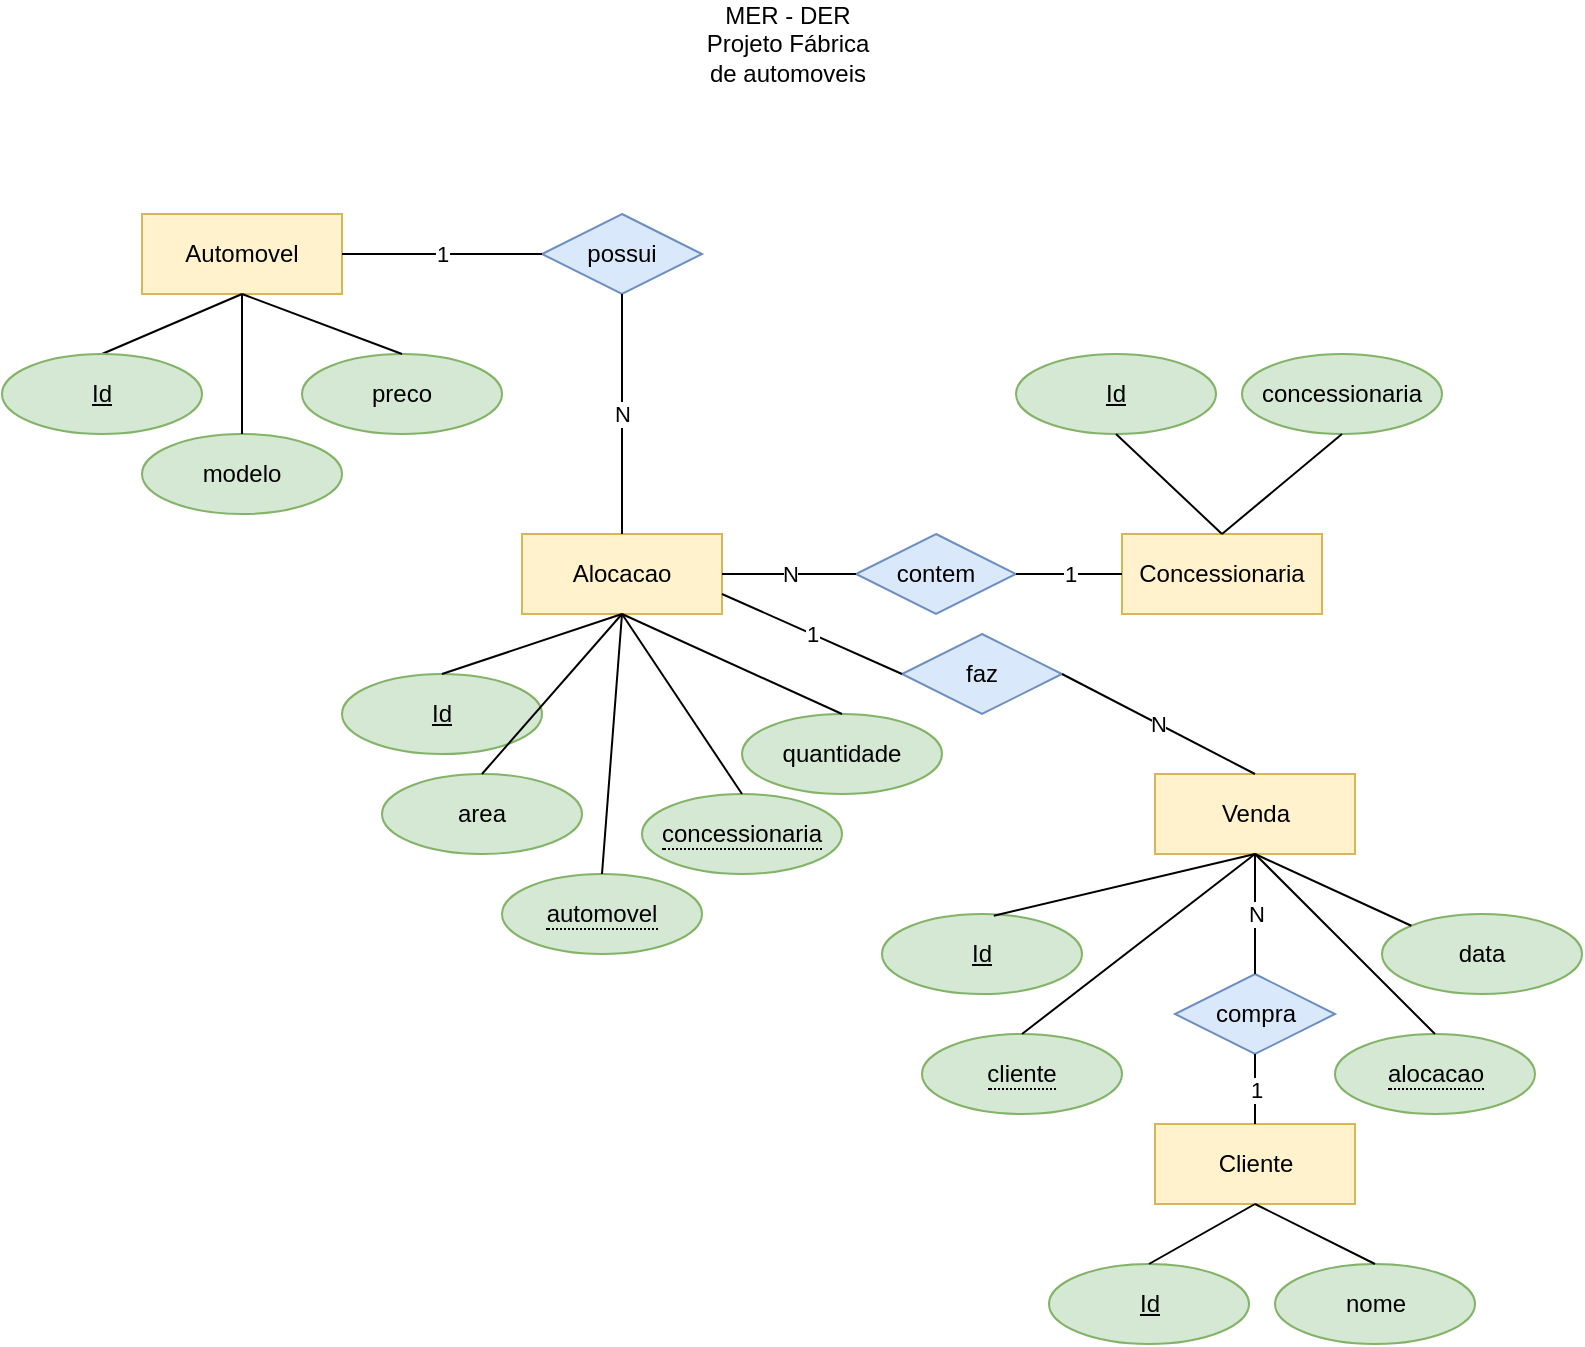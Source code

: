 <mxfile version="28.2.8">
  <diagram name="Página-1" id="9vZJ7YrCy0OgQ9qXh5b9">
    <mxGraphModel dx="1389" dy="749" grid="1" gridSize="10" guides="1" tooltips="1" connect="1" arrows="1" fold="1" page="1" pageScale="1" pageWidth="827" pageHeight="1169" math="0" shadow="0">
      <root>
        <mxCell id="0" />
        <mxCell id="1" parent="0" />
        <mxCell id="4c-o3fyn7Z1UKCA1IbDz-1" value="MER - DER&lt;div&gt;Projeto Fábrica de automoveis&lt;/div&gt;" style="text;html=1;whiteSpace=wrap;strokeColor=none;fillColor=none;align=center;verticalAlign=middle;rounded=0;" vertex="1" parent="1">
          <mxGeometry x="380" y="30" width="86" height="30" as="geometry" />
        </mxCell>
        <mxCell id="4c-o3fyn7Z1UKCA1IbDz-2" value="Automovel" style="whiteSpace=wrap;html=1;align=center;fillColor=#fff2cc;strokeColor=#d6b656;" vertex="1" parent="1">
          <mxGeometry x="100" y="130" width="100" height="40" as="geometry" />
        </mxCell>
        <mxCell id="4c-o3fyn7Z1UKCA1IbDz-3" value="Concessionaria" style="whiteSpace=wrap;html=1;align=center;fillColor=#fff2cc;strokeColor=#d6b656;" vertex="1" parent="1">
          <mxGeometry x="590" y="290" width="100" height="40" as="geometry" />
        </mxCell>
        <mxCell id="4c-o3fyn7Z1UKCA1IbDz-4" value="Cliente" style="whiteSpace=wrap;html=1;align=center;fillColor=#fff2cc;strokeColor=#d6b656;" vertex="1" parent="1">
          <mxGeometry x="606.5" y="585" width="100" height="40" as="geometry" />
        </mxCell>
        <mxCell id="4c-o3fyn7Z1UKCA1IbDz-5" value="Alocacao" style="whiteSpace=wrap;html=1;align=center;fillColor=#fff2cc;strokeColor=#d6b656;" vertex="1" parent="1">
          <mxGeometry x="290" y="290" width="100" height="40" as="geometry" />
        </mxCell>
        <mxCell id="4c-o3fyn7Z1UKCA1IbDz-6" value="nome" style="ellipse;whiteSpace=wrap;html=1;align=center;fillColor=#d5e8d4;strokeColor=#82b366;" vertex="1" parent="1">
          <mxGeometry x="666.5" y="655" width="100" height="40" as="geometry" />
        </mxCell>
        <mxCell id="4c-o3fyn7Z1UKCA1IbDz-7" value="Id" style="ellipse;whiteSpace=wrap;html=1;align=center;fontStyle=4;fillColor=#d5e8d4;strokeColor=#82b366;" vertex="1" parent="1">
          <mxGeometry x="553.5" y="655" width="100" height="40" as="geometry" />
        </mxCell>
        <mxCell id="4c-o3fyn7Z1UKCA1IbDz-8" value="concessionaria" style="ellipse;whiteSpace=wrap;html=1;align=center;fillColor=#d5e8d4;strokeColor=#82b366;" vertex="1" parent="1">
          <mxGeometry x="650" y="200" width="100" height="40" as="geometry" />
        </mxCell>
        <mxCell id="4c-o3fyn7Z1UKCA1IbDz-9" value="Id" style="ellipse;whiteSpace=wrap;html=1;align=center;fontStyle=4;fillColor=#d5e8d4;strokeColor=#82b366;" vertex="1" parent="1">
          <mxGeometry x="537" y="200" width="100" height="40" as="geometry" />
        </mxCell>
        <mxCell id="4c-o3fyn7Z1UKCA1IbDz-10" value="modelo" style="ellipse;whiteSpace=wrap;html=1;align=center;fillColor=#d5e8d4;strokeColor=#82b366;" vertex="1" parent="1">
          <mxGeometry x="100" y="240" width="100" height="40" as="geometry" />
        </mxCell>
        <mxCell id="4c-o3fyn7Z1UKCA1IbDz-18" style="rounded=0;orthogonalLoop=1;jettySize=auto;html=1;exitX=0.5;exitY=0;exitDx=0;exitDy=0;entryX=0.5;entryY=1;entryDx=0;entryDy=0;endArrow=none;endFill=0;" edge="1" parent="1" source="4c-o3fyn7Z1UKCA1IbDz-11" target="4c-o3fyn7Z1UKCA1IbDz-2">
          <mxGeometry relative="1" as="geometry" />
        </mxCell>
        <mxCell id="4c-o3fyn7Z1UKCA1IbDz-11" value="Id" style="ellipse;whiteSpace=wrap;html=1;align=center;fontStyle=4;fillColor=#d5e8d4;strokeColor=#82b366;" vertex="1" parent="1">
          <mxGeometry x="30" y="200" width="100" height="40" as="geometry" />
        </mxCell>
        <mxCell id="4c-o3fyn7Z1UKCA1IbDz-12" value="preco" style="ellipse;whiteSpace=wrap;html=1;align=center;fillColor=#d5e8d4;strokeColor=#82b366;" vertex="1" parent="1">
          <mxGeometry x="180" y="200" width="100" height="40" as="geometry" />
        </mxCell>
        <mxCell id="4c-o3fyn7Z1UKCA1IbDz-13" value="&lt;span style=&quot;border-bottom: 1px dotted&quot;&gt;automovel&lt;/span&gt;" style="ellipse;whiteSpace=wrap;html=1;align=center;fillColor=#d5e8d4;strokeColor=#82b366;" vertex="1" parent="1">
          <mxGeometry x="280" y="460" width="100" height="40" as="geometry" />
        </mxCell>
        <mxCell id="4c-o3fyn7Z1UKCA1IbDz-14" value="Id" style="ellipse;whiteSpace=wrap;html=1;align=center;fontStyle=4;fillColor=#d5e8d4;strokeColor=#82b366;" vertex="1" parent="1">
          <mxGeometry x="200" y="360" width="100" height="40" as="geometry" />
        </mxCell>
        <mxCell id="4c-o3fyn7Z1UKCA1IbDz-15" value="area" style="ellipse;whiteSpace=wrap;html=1;align=center;fillColor=#d5e8d4;strokeColor=#82b366;" vertex="1" parent="1">
          <mxGeometry x="220" y="410" width="100" height="40" as="geometry" />
        </mxCell>
        <mxCell id="4c-o3fyn7Z1UKCA1IbDz-16" value="&lt;span style=&quot;border-bottom: 1px dotted&quot;&gt;concessionaria&lt;/span&gt;" style="ellipse;whiteSpace=wrap;html=1;align=center;fillColor=#d5e8d4;strokeColor=#82b366;" vertex="1" parent="1">
          <mxGeometry x="350" y="420" width="100" height="40" as="geometry" />
        </mxCell>
        <mxCell id="4c-o3fyn7Z1UKCA1IbDz-17" value="quantidade" style="ellipse;whiteSpace=wrap;html=1;align=center;fillColor=#d5e8d4;strokeColor=#82b366;" vertex="1" parent="1">
          <mxGeometry x="400" y="380" width="100" height="40" as="geometry" />
        </mxCell>
        <mxCell id="4c-o3fyn7Z1UKCA1IbDz-19" style="rounded=0;orthogonalLoop=1;jettySize=auto;html=1;exitX=0.5;exitY=0;exitDx=0;exitDy=0;entryX=0.5;entryY=1;entryDx=0;entryDy=0;endArrow=none;endFill=0;" edge="1" parent="1" source="4c-o3fyn7Z1UKCA1IbDz-10" target="4c-o3fyn7Z1UKCA1IbDz-2">
          <mxGeometry relative="1" as="geometry" />
        </mxCell>
        <mxCell id="4c-o3fyn7Z1UKCA1IbDz-20" style="rounded=0;orthogonalLoop=1;jettySize=auto;html=1;exitX=0.5;exitY=0;exitDx=0;exitDy=0;entryX=0.5;entryY=1;entryDx=0;entryDy=0;endArrow=none;endFill=0;" edge="1" parent="1" source="4c-o3fyn7Z1UKCA1IbDz-12" target="4c-o3fyn7Z1UKCA1IbDz-2">
          <mxGeometry relative="1" as="geometry" />
        </mxCell>
        <mxCell id="4c-o3fyn7Z1UKCA1IbDz-21" style="rounded=0;orthogonalLoop=1;jettySize=auto;html=1;exitX=0.5;exitY=1;exitDx=0;exitDy=0;entryX=0.5;entryY=0;entryDx=0;entryDy=0;endArrow=none;endFill=0;" edge="1" parent="1" source="4c-o3fyn7Z1UKCA1IbDz-9" target="4c-o3fyn7Z1UKCA1IbDz-3">
          <mxGeometry relative="1" as="geometry" />
        </mxCell>
        <mxCell id="4c-o3fyn7Z1UKCA1IbDz-22" style="rounded=0;orthogonalLoop=1;jettySize=auto;html=1;exitX=0.5;exitY=1;exitDx=0;exitDy=0;entryX=0.5;entryY=0;entryDx=0;entryDy=0;endArrow=none;endFill=0;" edge="1" parent="1" source="4c-o3fyn7Z1UKCA1IbDz-8" target="4c-o3fyn7Z1UKCA1IbDz-3">
          <mxGeometry relative="1" as="geometry" />
        </mxCell>
        <mxCell id="4c-o3fyn7Z1UKCA1IbDz-23" style="rounded=0;orthogonalLoop=1;jettySize=auto;html=1;exitX=0.5;exitY=0;exitDx=0;exitDy=0;entryX=0.5;entryY=1;entryDx=0;entryDy=0;endArrow=none;endFill=0;" edge="1" parent="1" source="4c-o3fyn7Z1UKCA1IbDz-7" target="4c-o3fyn7Z1UKCA1IbDz-4">
          <mxGeometry relative="1" as="geometry" />
        </mxCell>
        <mxCell id="4c-o3fyn7Z1UKCA1IbDz-24" style="rounded=0;orthogonalLoop=1;jettySize=auto;html=1;exitX=0.5;exitY=0;exitDx=0;exitDy=0;entryX=0.5;entryY=1;entryDx=0;entryDy=0;endArrow=none;endFill=0;" edge="1" parent="1" source="4c-o3fyn7Z1UKCA1IbDz-6" target="4c-o3fyn7Z1UKCA1IbDz-4">
          <mxGeometry relative="1" as="geometry" />
        </mxCell>
        <mxCell id="4c-o3fyn7Z1UKCA1IbDz-25" style="rounded=0;orthogonalLoop=1;jettySize=auto;html=1;exitX=0.5;exitY=0;exitDx=0;exitDy=0;entryX=0.5;entryY=1;entryDx=0;entryDy=0;endArrow=none;endFill=0;" edge="1" parent="1" source="4c-o3fyn7Z1UKCA1IbDz-15" target="4c-o3fyn7Z1UKCA1IbDz-5">
          <mxGeometry relative="1" as="geometry" />
        </mxCell>
        <mxCell id="4c-o3fyn7Z1UKCA1IbDz-26" style="rounded=0;orthogonalLoop=1;jettySize=auto;html=1;exitX=0.5;exitY=0;exitDx=0;exitDy=0;entryX=0.5;entryY=1;entryDx=0;entryDy=0;endArrow=none;endFill=0;" edge="1" parent="1" source="4c-o3fyn7Z1UKCA1IbDz-14" target="4c-o3fyn7Z1UKCA1IbDz-5">
          <mxGeometry relative="1" as="geometry" />
        </mxCell>
        <mxCell id="4c-o3fyn7Z1UKCA1IbDz-27" style="rounded=0;orthogonalLoop=1;jettySize=auto;html=1;exitX=0.5;exitY=0;exitDx=0;exitDy=0;entryX=0.5;entryY=1;entryDx=0;entryDy=0;endArrow=none;endFill=0;" edge="1" parent="1" source="4c-o3fyn7Z1UKCA1IbDz-13" target="4c-o3fyn7Z1UKCA1IbDz-5">
          <mxGeometry relative="1" as="geometry" />
        </mxCell>
        <mxCell id="4c-o3fyn7Z1UKCA1IbDz-28" style="rounded=0;orthogonalLoop=1;jettySize=auto;html=1;exitX=0.5;exitY=0;exitDx=0;exitDy=0;entryX=0.5;entryY=1;entryDx=0;entryDy=0;endArrow=none;endFill=0;" edge="1" parent="1" source="4c-o3fyn7Z1UKCA1IbDz-17" target="4c-o3fyn7Z1UKCA1IbDz-5">
          <mxGeometry relative="1" as="geometry" />
        </mxCell>
        <mxCell id="4c-o3fyn7Z1UKCA1IbDz-29" style="rounded=0;orthogonalLoop=1;jettySize=auto;html=1;exitX=0.5;exitY=0;exitDx=0;exitDy=0;entryX=0.5;entryY=1;entryDx=0;entryDy=0;endArrow=none;endFill=0;" edge="1" parent="1" source="4c-o3fyn7Z1UKCA1IbDz-16" target="4c-o3fyn7Z1UKCA1IbDz-5">
          <mxGeometry relative="1" as="geometry" />
        </mxCell>
        <mxCell id="4c-o3fyn7Z1UKCA1IbDz-31" value="contem" style="shape=rhombus;perimeter=rhombusPerimeter;whiteSpace=wrap;html=1;align=center;fillColor=#dae8fc;strokeColor=#6c8ebf;" vertex="1" parent="1">
          <mxGeometry x="457" y="290" width="80" height="40" as="geometry" />
        </mxCell>
        <mxCell id="4c-o3fyn7Z1UKCA1IbDz-32" value="possui" style="shape=rhombus;perimeter=rhombusPerimeter;whiteSpace=wrap;html=1;align=center;fillColor=#dae8fc;strokeColor=#6c8ebf;" vertex="1" parent="1">
          <mxGeometry x="300" y="130" width="80" height="40" as="geometry" />
        </mxCell>
        <mxCell id="4c-o3fyn7Z1UKCA1IbDz-33" value="1" style="rounded=0;orthogonalLoop=1;jettySize=auto;html=1;exitX=0;exitY=0.5;exitDx=0;exitDy=0;entryX=1;entryY=0.5;entryDx=0;entryDy=0;endArrow=none;endFill=0;" edge="1" parent="1" source="4c-o3fyn7Z1UKCA1IbDz-32" target="4c-o3fyn7Z1UKCA1IbDz-2">
          <mxGeometry relative="1" as="geometry" />
        </mxCell>
        <mxCell id="4c-o3fyn7Z1UKCA1IbDz-34" value="N" style="rounded=0;orthogonalLoop=1;jettySize=auto;html=1;exitX=0.5;exitY=1;exitDx=0;exitDy=0;entryX=0.5;entryY=0;entryDx=0;entryDy=0;endArrow=none;endFill=0;" edge="1" parent="1" source="4c-o3fyn7Z1UKCA1IbDz-32" target="4c-o3fyn7Z1UKCA1IbDz-5">
          <mxGeometry relative="1" as="geometry" />
        </mxCell>
        <mxCell id="4c-o3fyn7Z1UKCA1IbDz-35" value="N" style="rounded=0;orthogonalLoop=1;jettySize=auto;html=1;exitX=0;exitY=0.5;exitDx=0;exitDy=0;entryX=1;entryY=0.5;entryDx=0;entryDy=0;endArrow=none;endFill=0;" edge="1" parent="1" source="4c-o3fyn7Z1UKCA1IbDz-31" target="4c-o3fyn7Z1UKCA1IbDz-5">
          <mxGeometry relative="1" as="geometry">
            <mxPoint x="520" y="180" as="sourcePoint" />
            <mxPoint x="520" y="300" as="targetPoint" />
          </mxGeometry>
        </mxCell>
        <mxCell id="4c-o3fyn7Z1UKCA1IbDz-36" value="1" style="rounded=0;orthogonalLoop=1;jettySize=auto;html=1;exitX=0;exitY=0.5;exitDx=0;exitDy=0;entryX=1;entryY=0.5;entryDx=0;entryDy=0;endArrow=none;endFill=0;" edge="1" parent="1" source="4c-o3fyn7Z1UKCA1IbDz-3" target="4c-o3fyn7Z1UKCA1IbDz-31">
          <mxGeometry relative="1" as="geometry">
            <mxPoint x="500" y="260" as="sourcePoint" />
            <mxPoint x="470" y="260" as="targetPoint" />
          </mxGeometry>
        </mxCell>
        <mxCell id="4c-o3fyn7Z1UKCA1IbDz-37" value="Venda" style="whiteSpace=wrap;html=1;align=center;fillColor=#fff2cc;strokeColor=#d6b656;" vertex="1" parent="1">
          <mxGeometry x="606.5" y="410" width="100" height="40" as="geometry" />
        </mxCell>
        <mxCell id="4c-o3fyn7Z1UKCA1IbDz-39" value="Id" style="ellipse;whiteSpace=wrap;html=1;align=center;fontStyle=4;fillColor=#d5e8d4;strokeColor=#82b366;" vertex="1" parent="1">
          <mxGeometry x="470" y="480" width="100" height="40" as="geometry" />
        </mxCell>
        <mxCell id="4c-o3fyn7Z1UKCA1IbDz-41" value="&lt;span style=&quot;border-bottom: 1px dotted&quot;&gt;alocacao&lt;/span&gt;" style="ellipse;whiteSpace=wrap;html=1;align=center;fillColor=#d5e8d4;strokeColor=#82b366;" vertex="1" parent="1">
          <mxGeometry x="696.5" y="540" width="100" height="40" as="geometry" />
        </mxCell>
        <mxCell id="4c-o3fyn7Z1UKCA1IbDz-44" value="&lt;span style=&quot;border-bottom: 1px dotted&quot;&gt;cliente&lt;/span&gt;" style="ellipse;whiteSpace=wrap;html=1;align=center;fillColor=#d5e8d4;strokeColor=#82b366;" vertex="1" parent="1">
          <mxGeometry x="490" y="540" width="100" height="40" as="geometry" />
        </mxCell>
        <mxCell id="4c-o3fyn7Z1UKCA1IbDz-45" value="data" style="ellipse;whiteSpace=wrap;html=1;align=center;fillColor=#d5e8d4;strokeColor=#82b366;" vertex="1" parent="1">
          <mxGeometry x="720" y="480" width="100" height="40" as="geometry" />
        </mxCell>
        <mxCell id="4c-o3fyn7Z1UKCA1IbDz-46" style="rounded=0;orthogonalLoop=1;jettySize=auto;html=1;exitX=0.559;exitY=0.022;exitDx=0;exitDy=0;entryX=0.5;entryY=1;entryDx=0;entryDy=0;endArrow=none;endFill=0;exitPerimeter=0;" edge="1" parent="1" source="4c-o3fyn7Z1UKCA1IbDz-39" target="4c-o3fyn7Z1UKCA1IbDz-37">
          <mxGeometry relative="1" as="geometry" />
        </mxCell>
        <mxCell id="4c-o3fyn7Z1UKCA1IbDz-47" style="rounded=0;orthogonalLoop=1;jettySize=auto;html=1;exitX=0.5;exitY=0;exitDx=0;exitDy=0;entryX=0.5;entryY=1;entryDx=0;entryDy=0;endArrow=none;endFill=0;" edge="1" parent="1" source="4c-o3fyn7Z1UKCA1IbDz-44" target="4c-o3fyn7Z1UKCA1IbDz-37">
          <mxGeometry relative="1" as="geometry" />
        </mxCell>
        <mxCell id="4c-o3fyn7Z1UKCA1IbDz-49" style="rounded=0;orthogonalLoop=1;jettySize=auto;html=1;exitX=0.5;exitY=0;exitDx=0;exitDy=0;entryX=0.5;entryY=1;entryDx=0;entryDy=0;endArrow=none;endFill=0;" edge="1" parent="1" source="4c-o3fyn7Z1UKCA1IbDz-41" target="4c-o3fyn7Z1UKCA1IbDz-37">
          <mxGeometry relative="1" as="geometry" />
        </mxCell>
        <mxCell id="4c-o3fyn7Z1UKCA1IbDz-50" style="rounded=0;orthogonalLoop=1;jettySize=auto;html=1;exitX=0;exitY=0;exitDx=0;exitDy=0;entryX=0.5;entryY=1;entryDx=0;entryDy=0;endArrow=none;endFill=0;" edge="1" parent="1" source="4c-o3fyn7Z1UKCA1IbDz-45" target="4c-o3fyn7Z1UKCA1IbDz-37">
          <mxGeometry relative="1" as="geometry" />
        </mxCell>
        <mxCell id="4c-o3fyn7Z1UKCA1IbDz-51" value="faz" style="shape=rhombus;perimeter=rhombusPerimeter;whiteSpace=wrap;html=1;align=center;fillColor=#dae8fc;strokeColor=#6c8ebf;" vertex="1" parent="1">
          <mxGeometry x="480" y="340" width="80" height="40" as="geometry" />
        </mxCell>
        <mxCell id="4c-o3fyn7Z1UKCA1IbDz-52" value="1" style="rounded=0;orthogonalLoop=1;jettySize=auto;html=1;exitX=0;exitY=0.5;exitDx=0;exitDy=0;entryX=1;entryY=0.75;entryDx=0;entryDy=0;endArrow=none;endFill=0;" edge="1" parent="1" source="4c-o3fyn7Z1UKCA1IbDz-51" target="4c-o3fyn7Z1UKCA1IbDz-5">
          <mxGeometry relative="1" as="geometry">
            <mxPoint x="590" y="310" as="sourcePoint" />
            <mxPoint x="550" y="310" as="targetPoint" />
          </mxGeometry>
        </mxCell>
        <mxCell id="4c-o3fyn7Z1UKCA1IbDz-53" value="N" style="rounded=0;orthogonalLoop=1;jettySize=auto;html=1;exitX=0.5;exitY=0;exitDx=0;exitDy=0;entryX=1;entryY=0.5;entryDx=0;entryDy=0;endArrow=none;endFill=0;" edge="1" parent="1" source="4c-o3fyn7Z1UKCA1IbDz-37" target="4c-o3fyn7Z1UKCA1IbDz-51">
          <mxGeometry relative="1" as="geometry">
            <mxPoint x="630" y="370" as="sourcePoint" />
            <mxPoint x="560" y="350" as="targetPoint" />
          </mxGeometry>
        </mxCell>
        <mxCell id="4c-o3fyn7Z1UKCA1IbDz-54" value="compra" style="shape=rhombus;perimeter=rhombusPerimeter;whiteSpace=wrap;html=1;align=center;fillColor=#dae8fc;strokeColor=#6c8ebf;" vertex="1" parent="1">
          <mxGeometry x="616.5" y="510" width="80" height="40" as="geometry" />
        </mxCell>
        <mxCell id="4c-o3fyn7Z1UKCA1IbDz-55" value="N" style="rounded=0;orthogonalLoop=1;jettySize=auto;html=1;entryX=0.5;entryY=1;entryDx=0;entryDy=0;endArrow=none;endFill=0;" edge="1" parent="1" source="4c-o3fyn7Z1UKCA1IbDz-54" target="4c-o3fyn7Z1UKCA1IbDz-37">
          <mxGeometry relative="1" as="geometry" />
        </mxCell>
        <mxCell id="4c-o3fyn7Z1UKCA1IbDz-56" value="1" style="rounded=0;orthogonalLoop=1;jettySize=auto;html=1;entryX=0.5;entryY=0;entryDx=0;entryDy=0;endArrow=none;endFill=0;exitX=0.5;exitY=1;exitDx=0;exitDy=0;" edge="1" parent="1" source="4c-o3fyn7Z1UKCA1IbDz-54" target="4c-o3fyn7Z1UKCA1IbDz-4">
          <mxGeometry relative="1" as="geometry">
            <mxPoint x="670" y="560" as="sourcePoint" />
          </mxGeometry>
        </mxCell>
      </root>
    </mxGraphModel>
  </diagram>
</mxfile>